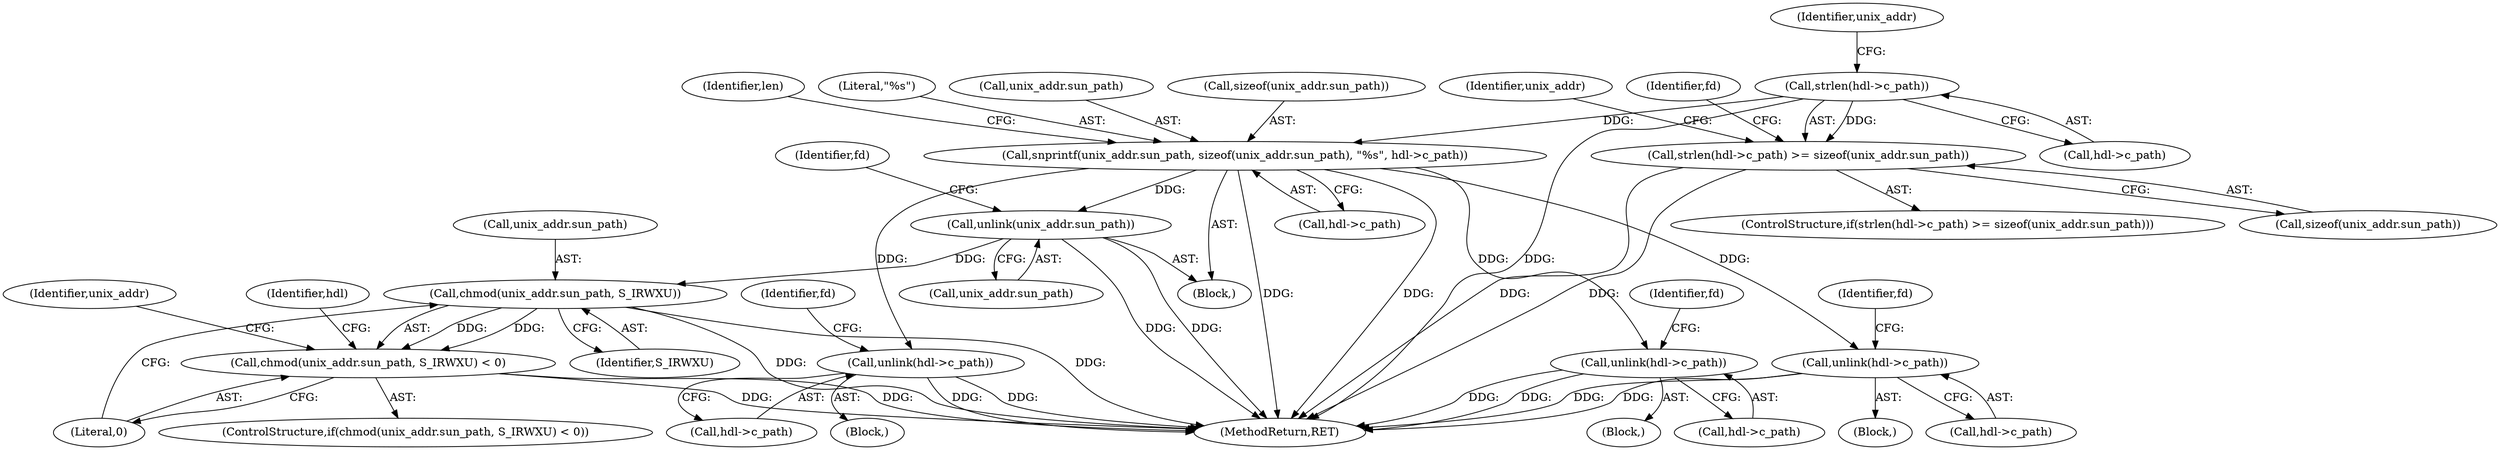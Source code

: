 digraph "0_opa-ff_c5759e7b76f5bf844be6c6641cc1b356bbc83869_0@API" {
"1000131" [label="(Call,strlen(hdl->c_path))"];
"1000130" [label="(Call,strlen(hdl->c_path) >= sizeof(unix_addr.sun_path))"];
"1000144" [label="(Call,snprintf(unix_addr.sun_path, sizeof(unix_addr.sun_path), \"%s\", hdl->c_path))"];
"1000161" [label="(Call,unlink(unix_addr.sun_path))"];
"1000186" [label="(Call,chmod(unix_addr.sun_path, S_IRWXU))"];
"1000185" [label="(Call,chmod(unix_addr.sun_path, S_IRWXU) < 0)"];
"1000176" [label="(Call,unlink(hdl->c_path))"];
"1000193" [label="(Call,unlink(hdl->c_path))"];
"1000251" [label="(Call,unlink(hdl->c_path))"];
"1000162" [label="(Call,unix_addr.sun_path)"];
"1000194" [label="(Call,hdl->c_path)"];
"1000145" [label="(Call,unix_addr.sun_path)"];
"1000185" [label="(Call,chmod(unix_addr.sun_path, S_IRWXU) < 0)"];
"1000153" [label="(Call,hdl->c_path)"];
"1000135" [label="(Call,sizeof(unix_addr.sun_path))"];
"1000176" [label="(Call,unlink(hdl->c_path))"];
"1000181" [label="(Identifier,fd)"];
"1000177" [label="(Call,hdl->c_path)"];
"1000198" [label="(Identifier,fd)"];
"1000256" [label="(Identifier,fd)"];
"1000161" [label="(Call,unlink(unix_addr.sun_path))"];
"1000191" [label="(Literal,0)"];
"1000129" [label="(ControlStructure,if(strlen(hdl->c_path) >= sizeof(unix_addr.sun_path)))"];
"1000187" [label="(Call,unix_addr.sun_path)"];
"1000148" [label="(Call,sizeof(unix_addr.sun_path))"];
"1000186" [label="(Call,chmod(unix_addr.sun_path, S_IRWXU))"];
"1000192" [label="(Block,)"];
"1000168" [label="(Identifier,fd)"];
"1000131" [label="(Call,strlen(hdl->c_path))"];
"1000146" [label="(Identifier,unix_addr)"];
"1000157" [label="(Identifier,len)"];
"1000190" [label="(Identifier,S_IRWXU)"];
"1000175" [label="(Block,)"];
"1000285" [label="(MethodReturn,RET)"];
"1000250" [label="(Block,)"];
"1000193" [label="(Call,unlink(hdl->c_path))"];
"1000137" [label="(Identifier,unix_addr)"];
"1000102" [label="(Block,)"];
"1000184" [label="(ControlStructure,if(chmod(unix_addr.sun_path, S_IRWXU) < 0))"];
"1000195" [label="(Identifier,hdl)"];
"1000203" [label="(Identifier,unix_addr)"];
"1000251" [label="(Call,unlink(hdl->c_path))"];
"1000252" [label="(Call,hdl->c_path)"];
"1000144" [label="(Call,snprintf(unix_addr.sun_path, sizeof(unix_addr.sun_path), \"%s\", hdl->c_path))"];
"1000130" [label="(Call,strlen(hdl->c_path) >= sizeof(unix_addr.sun_path))"];
"1000141" [label="(Identifier,fd)"];
"1000152" [label="(Literal,\"%s\")"];
"1000132" [label="(Call,hdl->c_path)"];
"1000131" -> "1000130"  [label="AST: "];
"1000131" -> "1000132"  [label="CFG: "];
"1000132" -> "1000131"  [label="AST: "];
"1000137" -> "1000131"  [label="CFG: "];
"1000131" -> "1000285"  [label="DDG: "];
"1000131" -> "1000130"  [label="DDG: "];
"1000131" -> "1000144"  [label="DDG: "];
"1000130" -> "1000129"  [label="AST: "];
"1000130" -> "1000135"  [label="CFG: "];
"1000135" -> "1000130"  [label="AST: "];
"1000141" -> "1000130"  [label="CFG: "];
"1000146" -> "1000130"  [label="CFG: "];
"1000130" -> "1000285"  [label="DDG: "];
"1000130" -> "1000285"  [label="DDG: "];
"1000144" -> "1000102"  [label="AST: "];
"1000144" -> "1000153"  [label="CFG: "];
"1000145" -> "1000144"  [label="AST: "];
"1000148" -> "1000144"  [label="AST: "];
"1000152" -> "1000144"  [label="AST: "];
"1000153" -> "1000144"  [label="AST: "];
"1000157" -> "1000144"  [label="CFG: "];
"1000144" -> "1000285"  [label="DDG: "];
"1000144" -> "1000285"  [label="DDG: "];
"1000144" -> "1000161"  [label="DDG: "];
"1000144" -> "1000176"  [label="DDG: "];
"1000144" -> "1000193"  [label="DDG: "];
"1000144" -> "1000251"  [label="DDG: "];
"1000161" -> "1000102"  [label="AST: "];
"1000161" -> "1000162"  [label="CFG: "];
"1000162" -> "1000161"  [label="AST: "];
"1000168" -> "1000161"  [label="CFG: "];
"1000161" -> "1000285"  [label="DDG: "];
"1000161" -> "1000285"  [label="DDG: "];
"1000161" -> "1000186"  [label="DDG: "];
"1000186" -> "1000185"  [label="AST: "];
"1000186" -> "1000190"  [label="CFG: "];
"1000187" -> "1000186"  [label="AST: "];
"1000190" -> "1000186"  [label="AST: "];
"1000191" -> "1000186"  [label="CFG: "];
"1000186" -> "1000285"  [label="DDG: "];
"1000186" -> "1000285"  [label="DDG: "];
"1000186" -> "1000185"  [label="DDG: "];
"1000186" -> "1000185"  [label="DDG: "];
"1000185" -> "1000184"  [label="AST: "];
"1000185" -> "1000191"  [label="CFG: "];
"1000191" -> "1000185"  [label="AST: "];
"1000195" -> "1000185"  [label="CFG: "];
"1000203" -> "1000185"  [label="CFG: "];
"1000185" -> "1000285"  [label="DDG: "];
"1000185" -> "1000285"  [label="DDG: "];
"1000176" -> "1000175"  [label="AST: "];
"1000176" -> "1000177"  [label="CFG: "];
"1000177" -> "1000176"  [label="AST: "];
"1000181" -> "1000176"  [label="CFG: "];
"1000176" -> "1000285"  [label="DDG: "];
"1000176" -> "1000285"  [label="DDG: "];
"1000193" -> "1000192"  [label="AST: "];
"1000193" -> "1000194"  [label="CFG: "];
"1000194" -> "1000193"  [label="AST: "];
"1000198" -> "1000193"  [label="CFG: "];
"1000193" -> "1000285"  [label="DDG: "];
"1000193" -> "1000285"  [label="DDG: "];
"1000251" -> "1000250"  [label="AST: "];
"1000251" -> "1000252"  [label="CFG: "];
"1000252" -> "1000251"  [label="AST: "];
"1000256" -> "1000251"  [label="CFG: "];
"1000251" -> "1000285"  [label="DDG: "];
"1000251" -> "1000285"  [label="DDG: "];
}
